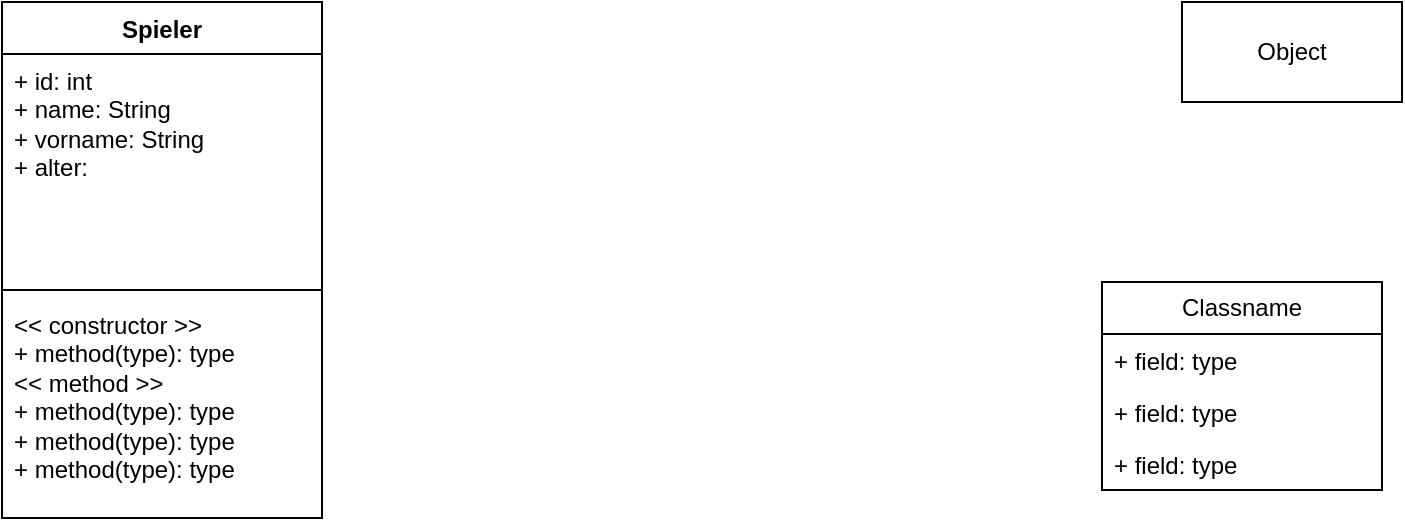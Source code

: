 <mxfile version="24.6.4" type="device">
  <diagram name="Page-1" id="EmMsQqXc0LIRInQNHdC-">
    <mxGraphModel dx="1426" dy="759" grid="1" gridSize="10" guides="1" tooltips="1" connect="1" arrows="1" fold="1" page="1" pageScale="1" pageWidth="827" pageHeight="1169" math="0" shadow="0">
      <root>
        <mxCell id="0" />
        <mxCell id="1" parent="0" />
        <mxCell id="UgYypbcrwgk6S1ACok5I-1" value="Object" style="html=1;whiteSpace=wrap;" parent="1" vertex="1">
          <mxGeometry x="650" y="40" width="110" height="50" as="geometry" />
        </mxCell>
        <mxCell id="UgYypbcrwgk6S1ACok5I-2" value="Spieler" style="swimlane;fontStyle=1;align=center;verticalAlign=top;childLayout=stackLayout;horizontal=1;startSize=26;horizontalStack=0;resizeParent=1;resizeParentMax=0;resizeLast=0;collapsible=1;marginBottom=0;whiteSpace=wrap;html=1;" parent="1" vertex="1">
          <mxGeometry x="60" y="40" width="160" height="258" as="geometry" />
        </mxCell>
        <mxCell id="UgYypbcrwgk6S1ACok5I-3" value="&lt;div&gt;+ id: int&lt;br&gt;&lt;/div&gt;+ name: String&lt;div&gt;+ vorname: String&lt;br&gt;&lt;/div&gt;&lt;div&gt;+ alter:&amp;nbsp;&lt;br&gt;&lt;/div&gt;" style="text;strokeColor=none;fillColor=none;align=left;verticalAlign=top;spacingLeft=4;spacingRight=4;overflow=hidden;rotatable=0;points=[[0,0.5],[1,0.5]];portConstraint=eastwest;whiteSpace=wrap;html=1;" parent="UgYypbcrwgk6S1ACok5I-2" vertex="1">
          <mxGeometry y="26" width="160" height="114" as="geometry" />
        </mxCell>
        <mxCell id="UgYypbcrwgk6S1ACok5I-4" value="" style="line;strokeWidth=1;fillColor=none;align=left;verticalAlign=middle;spacingTop=-1;spacingLeft=3;spacingRight=3;rotatable=0;labelPosition=right;points=[];portConstraint=eastwest;strokeColor=inherit;" parent="UgYypbcrwgk6S1ACok5I-2" vertex="1">
          <mxGeometry y="140" width="160" height="8" as="geometry" />
        </mxCell>
        <mxCell id="UgYypbcrwgk6S1ACok5I-5" value="&lt;div&gt;&amp;lt;&amp;lt; constructor &amp;gt;&amp;gt;&lt;/div&gt;+ method(type): type&lt;div&gt;&amp;lt;&amp;lt; method &amp;gt;&amp;gt;&lt;br&gt;&lt;div&gt;+ method(type): type&lt;br&gt;&lt;/div&gt;&lt;div&gt;+ method(type): type&lt;br&gt;&lt;/div&gt;&lt;div&gt;+ method(type): type&lt;br&gt;&lt;/div&gt;&lt;div&gt;&lt;br&gt;&lt;/div&gt;&lt;/div&gt;" style="text;strokeColor=none;fillColor=none;align=left;verticalAlign=top;spacingLeft=4;spacingRight=4;overflow=hidden;rotatable=0;points=[[0,0.5],[1,0.5]];portConstraint=eastwest;whiteSpace=wrap;html=1;fontStyle=0" parent="UgYypbcrwgk6S1ACok5I-2" vertex="1">
          <mxGeometry y="148" width="160" height="110" as="geometry" />
        </mxCell>
        <mxCell id="UgYypbcrwgk6S1ACok5I-6" value="Classname" style="swimlane;fontStyle=0;childLayout=stackLayout;horizontal=1;startSize=26;fillColor=none;horizontalStack=0;resizeParent=1;resizeParentMax=0;resizeLast=0;collapsible=1;marginBottom=0;whiteSpace=wrap;html=1;" parent="1" vertex="1">
          <mxGeometry x="610" y="180" width="140" height="104" as="geometry" />
        </mxCell>
        <mxCell id="UgYypbcrwgk6S1ACok5I-7" value="+ field: type" style="text;strokeColor=none;fillColor=none;align=left;verticalAlign=top;spacingLeft=4;spacingRight=4;overflow=hidden;rotatable=0;points=[[0,0.5],[1,0.5]];portConstraint=eastwest;whiteSpace=wrap;html=1;" parent="UgYypbcrwgk6S1ACok5I-6" vertex="1">
          <mxGeometry y="26" width="140" height="26" as="geometry" />
        </mxCell>
        <mxCell id="UgYypbcrwgk6S1ACok5I-8" value="+ field: type" style="text;strokeColor=none;fillColor=none;align=left;verticalAlign=top;spacingLeft=4;spacingRight=4;overflow=hidden;rotatable=0;points=[[0,0.5],[1,0.5]];portConstraint=eastwest;whiteSpace=wrap;html=1;" parent="UgYypbcrwgk6S1ACok5I-6" vertex="1">
          <mxGeometry y="52" width="140" height="26" as="geometry" />
        </mxCell>
        <mxCell id="UgYypbcrwgk6S1ACok5I-9" value="+ field: type" style="text;strokeColor=none;fillColor=none;align=left;verticalAlign=top;spacingLeft=4;spacingRight=4;overflow=hidden;rotatable=0;points=[[0,0.5],[1,0.5]];portConstraint=eastwest;whiteSpace=wrap;html=1;" parent="UgYypbcrwgk6S1ACok5I-6" vertex="1">
          <mxGeometry y="78" width="140" height="26" as="geometry" />
        </mxCell>
      </root>
    </mxGraphModel>
  </diagram>
</mxfile>
